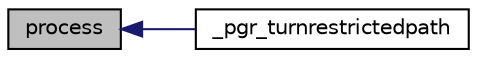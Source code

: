 digraph "process"
{
  edge [fontname="Helvetica",fontsize="10",labelfontname="Helvetica",labelfontsize="10"];
  node [fontname="Helvetica",fontsize="10",shape=record];
  rankdir="LR";
  Node130 [label="process",height=0.2,width=0.4,color="black", fillcolor="grey75", style="filled", fontcolor="black"];
  Node130 -> Node131 [dir="back",color="midnightblue",fontsize="10",style="solid",fontname="Helvetica"];
  Node131 [label="_pgr_turnrestrictedpath",height=0.2,width=0.4,color="black", fillcolor="white", style="filled",URL="$turnRestrictedPath_8c.html#a6ce15bfb1796afff97fc4a59083ba3a7"];
}
